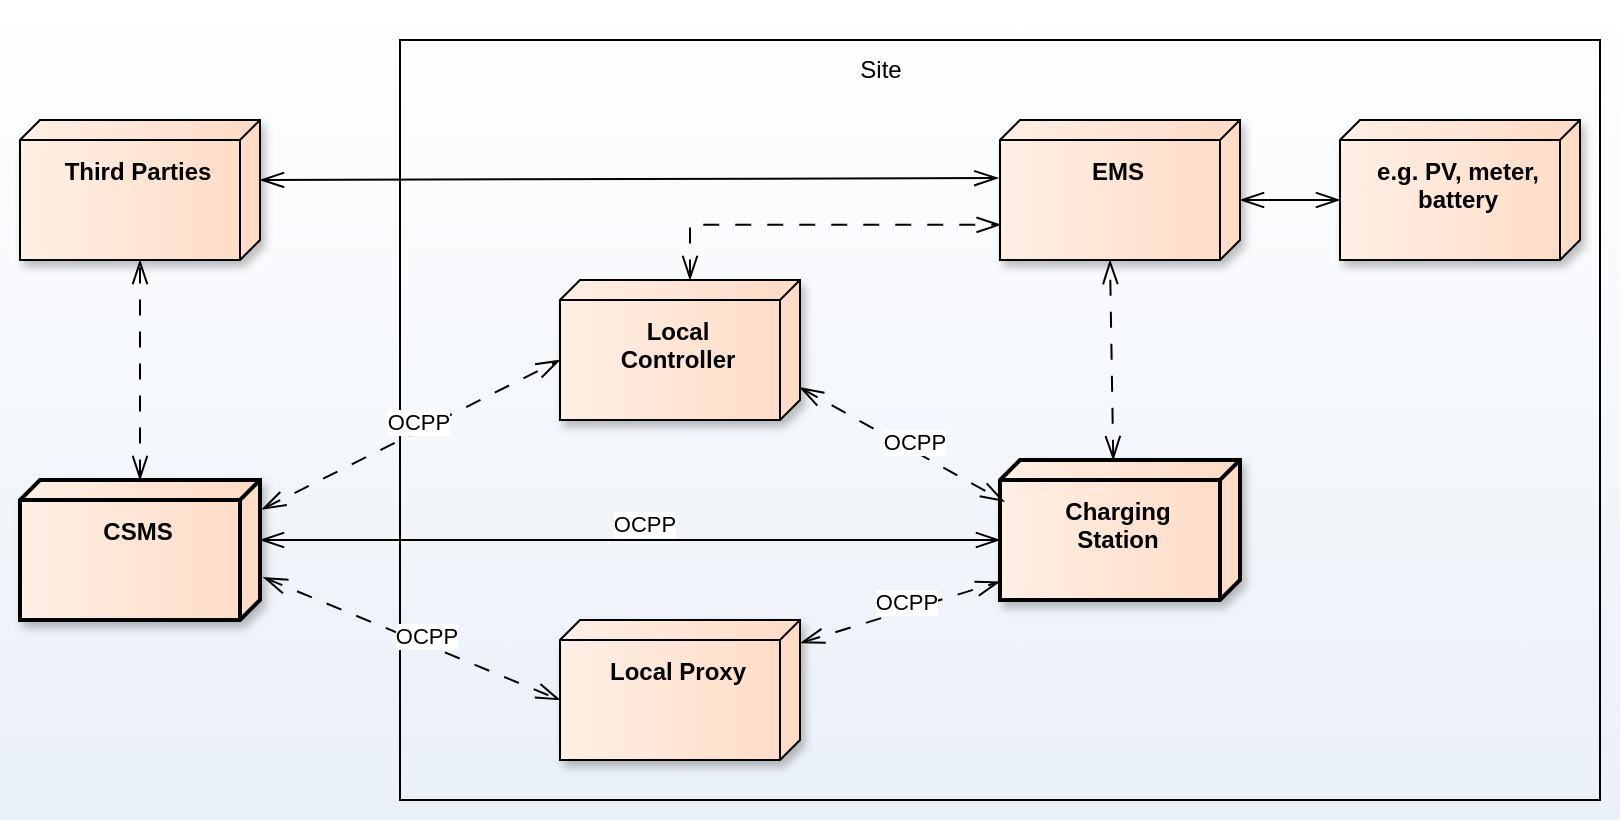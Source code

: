 <mxfile version="24.7.14">
  <diagram name="Page-1" id="9tQ1tSP2HzV1Um7QykBu">
    <mxGraphModel dx="842" dy="715" grid="1" gridSize="10" guides="1" tooltips="1" connect="1" arrows="1" fold="1" page="1" pageScale="1" pageWidth="827" pageHeight="1169" math="0" shadow="0">
      <root>
        <mxCell id="0" />
        <mxCell id="1" parent="0" />
        <mxCell id="xNFxljJ5RuVdKRLmLsRB-26" value="" style="verticalLabelPosition=bottom;verticalAlign=top;html=1;shape=mxgraph.basic.rect;fillColor2=none;strokeWidth=1;size=20;indent=5;strokeColor=none;gradientColor=#eaf0f8;" vertex="1" parent="1">
          <mxGeometry y="20" width="810" height="410" as="geometry" />
        </mxCell>
        <mxCell id="CXf4Stw_9BNjJduYWU0U-9" value="" style="group" parent="1" vertex="1" connectable="0">
          <mxGeometry x="200" y="40" width="600" height="380" as="geometry" />
        </mxCell>
        <mxCell id="CXf4Stw_9BNjJduYWU0U-7" value="" style="verticalLabelPosition=bottom;verticalAlign=top;html=1;shape=mxgraph.basic.rect;fillColor2=none;strokeWidth=1;size=20;indent=5;fillColor=none;horizontal=1;" parent="CXf4Stw_9BNjJduYWU0U-9" vertex="1">
          <mxGeometry width="600" height="380" as="geometry" />
        </mxCell>
        <mxCell id="CXf4Stw_9BNjJduYWU0U-8" value="Site" style="text;html=1;align=center;verticalAlign=middle;resizable=0;points=[];autosize=1;strokeColor=none;fillColor=none;" parent="CXf4Stw_9BNjJduYWU0U-9" vertex="1">
          <mxGeometry x="220" width="40" height="30" as="geometry" />
        </mxCell>
        <mxCell id="xNFxljJ5RuVdKRLmLsRB-1" value="&lt;p&gt;&lt;b&gt;Local&lt;br&gt;Controller&lt;/b&gt;&lt;/p&gt;" style="verticalAlign=top;align=center;spacingTop=0;spacingLeft=10;spacingRight=12;shape=cube;size=10;direction=south;fontStyle=0;html=1;whiteSpace=wrap;fillColor=#FFDBC5;strokeColor=#000000;fillStyle=auto;gradientColor=#FFEFE5;shadow=1;" vertex="1" parent="CXf4Stw_9BNjJduYWU0U-9">
          <mxGeometry x="80" y="120" width="120" height="70" as="geometry" />
        </mxCell>
        <mxCell id="xNFxljJ5RuVdKRLmLsRB-5" value="&lt;p&gt;&lt;b&gt;Charging&lt;br&gt;Station&lt;/b&gt;&lt;/p&gt;" style="verticalAlign=top;align=center;spacingTop=0;spacingLeft=10;spacingRight=12;shape=cube;size=10;direction=south;fontStyle=0;html=1;whiteSpace=wrap;fillColor=#FFDBC5;strokeColor=#000000;fillStyle=auto;gradientColor=#FFEFE5;strokeWidth=2;shadow=1;" vertex="1" parent="CXf4Stw_9BNjJduYWU0U-9">
          <mxGeometry x="300" y="210" width="120" height="70" as="geometry" />
        </mxCell>
        <mxCell id="xNFxljJ5RuVdKRLmLsRB-9" value="&lt;p&gt;&lt;b&gt;Local Proxy&lt;/b&gt;&lt;/p&gt;" style="verticalAlign=top;align=center;spacingTop=0;spacingLeft=10;spacingRight=12;shape=cube;size=10;direction=south;fontStyle=0;html=1;whiteSpace=wrap;fillColor=#FFDBC5;strokeColor=#000000;fillStyle=auto;gradientColor=#FFEFE5;shadow=1;" vertex="1" parent="CXf4Stw_9BNjJduYWU0U-9">
          <mxGeometry x="80" y="290" width="120" height="70" as="geometry" />
        </mxCell>
        <mxCell id="CXf4Stw_9BNjJduYWU0U-6" value="&lt;p&gt;&lt;b&gt;EMS&lt;/b&gt;&lt;/p&gt;" style="verticalAlign=top;align=center;spacingTop=0;spacingLeft=10;spacingRight=12;shape=cube;size=10;direction=south;fontStyle=0;html=1;whiteSpace=wrap;fillColor=#FFDBC5;strokeColor=#000000;fillStyle=auto;gradientColor=#FFEFE5;shadow=1;" parent="CXf4Stw_9BNjJduYWU0U-9" vertex="1">
          <mxGeometry x="300" y="40" width="120" height="70" as="geometry" />
        </mxCell>
        <mxCell id="xNFxljJ5RuVdKRLmLsRB-15" style="rounded=0;orthogonalLoop=1;jettySize=auto;html=1;endArrow=openThin;endFill=0;endSize=10;startSize=10;dashed=1;dashPattern=8 8;startArrow=openThin;startFill=0;entryX=0.749;entryY=0.997;entryDx=0;entryDy=0;entryPerimeter=0;exitX=0;exitY=0;exitDx=0;exitDy=55;exitPerimeter=0;edgeStyle=orthogonalEdgeStyle;" edge="1" parent="CXf4Stw_9BNjJduYWU0U-9" source="xNFxljJ5RuVdKRLmLsRB-1" target="CXf4Stw_9BNjJduYWU0U-6">
          <mxGeometry relative="1" as="geometry">
            <mxPoint x="165.5" y="210" as="sourcePoint" />
            <mxPoint x="314.5" y="135" as="targetPoint" />
          </mxGeometry>
        </mxCell>
        <mxCell id="xNFxljJ5RuVdKRLmLsRB-17" style="rounded=0;orthogonalLoop=1;jettySize=auto;html=1;endArrow=openThin;endFill=0;endSize=10;startSize=10;dashed=1;dashPattern=8 8;startArrow=openThin;startFill=0;entryX=0;entryY=0;entryDx=70;entryDy=65;entryPerimeter=0;exitX=0.001;exitY=0.528;exitDx=0;exitDy=0;exitPerimeter=0;" edge="1" parent="CXf4Stw_9BNjJduYWU0U-9" source="xNFxljJ5RuVdKRLmLsRB-5" target="CXf4Stw_9BNjJduYWU0U-6">
          <mxGeometry relative="1" as="geometry">
            <mxPoint x="251" y="227.5" as="sourcePoint" />
            <mxPoint x="400" y="152.5" as="targetPoint" />
          </mxGeometry>
        </mxCell>
        <mxCell id="xNFxljJ5RuVdKRLmLsRB-19" style="rounded=0;orthogonalLoop=1;jettySize=auto;html=1;endArrow=openThin;endFill=0;endSize=10;startSize=10;dashed=1;dashPattern=8 8;startArrow=openThin;startFill=0;entryX=0.297;entryY=0.982;entryDx=0;entryDy=0;entryPerimeter=0;exitX=0.767;exitY=0.001;exitDx=0;exitDy=0;exitPerimeter=0;" edge="1" parent="CXf4Stw_9BNjJduYWU0U-9" source="xNFxljJ5RuVdKRLmLsRB-1" target="xNFxljJ5RuVdKRLmLsRB-5">
          <mxGeometry relative="1" as="geometry">
            <mxPoint x="-59" y="245" as="sourcePoint" />
            <mxPoint x="90" y="170" as="targetPoint" />
          </mxGeometry>
        </mxCell>
        <mxCell id="xNFxljJ5RuVdKRLmLsRB-20" value="OCPP" style="edgeLabel;html=1;align=center;verticalAlign=middle;resizable=0;points=[];" vertex="1" connectable="0" parent="xNFxljJ5RuVdKRLmLsRB-19">
          <mxGeometry x="0.07" y="4" relative="1" as="geometry">
            <mxPoint as="offset" />
          </mxGeometry>
        </mxCell>
        <mxCell id="xNFxljJ5RuVdKRLmLsRB-21" style="rounded=0;orthogonalLoop=1;jettySize=auto;html=1;endArrow=openThin;endFill=0;endSize=10;startSize=10;dashed=1;dashPattern=8 8;startArrow=openThin;startFill=0;entryX=0.869;entryY=1.001;entryDx=0;entryDy=0;entryPerimeter=0;exitX=0.164;exitY=-0.002;exitDx=0;exitDy=0;exitPerimeter=0;" edge="1" parent="CXf4Stw_9BNjJduYWU0U-9" source="xNFxljJ5RuVdKRLmLsRB-9" target="xNFxljJ5RuVdKRLmLsRB-5">
          <mxGeometry relative="1" as="geometry">
            <mxPoint x="210" y="184" as="sourcePoint" />
            <mxPoint x="312" y="241" as="targetPoint" />
          </mxGeometry>
        </mxCell>
        <mxCell id="xNFxljJ5RuVdKRLmLsRB-22" value="OCPP" style="edgeLabel;html=1;align=center;verticalAlign=middle;resizable=0;points=[];" vertex="1" connectable="0" parent="xNFxljJ5RuVdKRLmLsRB-21">
          <mxGeometry x="0.07" y="4" relative="1" as="geometry">
            <mxPoint as="offset" />
          </mxGeometry>
        </mxCell>
        <mxCell id="xNFxljJ5RuVdKRLmLsRB-23" value="&lt;p&gt;&lt;b&gt;e.g. PV, meter,&lt;br&gt;battery&lt;/b&gt;&lt;/p&gt;" style="verticalAlign=top;align=center;spacingTop=0;spacingLeft=10;spacingRight=12;shape=cube;size=10;direction=south;fontStyle=0;html=1;whiteSpace=wrap;fillColor=#FFDBC5;strokeColor=#000000;fillStyle=auto;gradientColor=#FFEFE5;shadow=1;" vertex="1" parent="CXf4Stw_9BNjJduYWU0U-9">
          <mxGeometry x="470" y="40" width="120" height="70" as="geometry" />
        </mxCell>
        <mxCell id="CXf4Stw_9BNjJduYWU0U-2" value="&lt;p&gt;&lt;b&gt;Third Parties&lt;/b&gt;&lt;/p&gt;" style="verticalAlign=top;align=center;spacingTop=0;spacingLeft=10;spacingRight=12;shape=cube;size=10;direction=south;fontStyle=0;html=1;whiteSpace=wrap;fillColor=#FFDBC5;strokeColor=#000000;fillStyle=auto;gradientColor=#FFEFE5;shadow=1;" parent="1" vertex="1">
          <mxGeometry x="10" y="80" width="120" height="70" as="geometry" />
        </mxCell>
        <mxCell id="CXf4Stw_9BNjJduYWU0U-5" style="edgeStyle=orthogonalEdgeStyle;rounded=0;orthogonalLoop=1;jettySize=auto;html=1;endArrow=openThin;endFill=0;endSize=10;startSize=10;dashed=1;dashPattern=8 8;startArrow=openThin;startFill=0;" parent="1" source="CXf4Stw_9BNjJduYWU0U-3" target="CXf4Stw_9BNjJduYWU0U-2" edge="1">
          <mxGeometry relative="1" as="geometry" />
        </mxCell>
        <mxCell id="CXf4Stw_9BNjJduYWU0U-3" value="&lt;p&gt;&lt;b&gt;CSMS&lt;/b&gt;&lt;/p&gt;" style="verticalAlign=top;align=center;spacingTop=0;spacingLeft=10;spacingRight=12;shape=cube;size=10;direction=south;fontStyle=0;html=1;whiteSpace=wrap;fillColor=#FFDBC5;strokeColor=#000000;fillStyle=auto;gradientColor=#FFEFE5;strokeWidth=2;shadow=1;" parent="1" vertex="1">
          <mxGeometry x="10" y="260" width="120" height="70" as="geometry" />
        </mxCell>
        <mxCell id="xNFxljJ5RuVdKRLmLsRB-3" style="rounded=0;orthogonalLoop=1;jettySize=auto;html=1;endArrow=openThin;endFill=0;endSize=10;startSize=10;dashed=1;dashPattern=8 8;startArrow=openThin;startFill=0;entryX=0;entryY=0;entryDx=40;entryDy=120;entryPerimeter=0;exitX=0.21;exitY=-0.008;exitDx=0;exitDy=0;exitPerimeter=0;" edge="1" parent="1" source="CXf4Stw_9BNjJduYWU0U-3" target="xNFxljJ5RuVdKRLmLsRB-1">
          <mxGeometry relative="1" as="geometry">
            <mxPoint x="140" y="270" as="sourcePoint" />
            <mxPoint x="140" y="160" as="targetPoint" />
          </mxGeometry>
        </mxCell>
        <mxCell id="xNFxljJ5RuVdKRLmLsRB-4" value="OCPP" style="edgeLabel;html=1;align=center;verticalAlign=middle;resizable=0;points=[];" vertex="1" connectable="0" parent="xNFxljJ5RuVdKRLmLsRB-3">
          <mxGeometry x="0.07" y="4" relative="1" as="geometry">
            <mxPoint as="offset" />
          </mxGeometry>
        </mxCell>
        <mxCell id="xNFxljJ5RuVdKRLmLsRB-7" style="rounded=0;orthogonalLoop=1;jettySize=auto;html=1;endArrow=openThin;endFill=0;endSize=10;startSize=10;startArrow=openThin;startFill=0;entryX=0;entryY=0;entryDx=40;entryDy=120;entryPerimeter=0;exitX=0;exitY=0;exitDx=30;exitDy=0;exitPerimeter=0;" edge="1" parent="1" source="CXf4Stw_9BNjJduYWU0U-3" target="xNFxljJ5RuVdKRLmLsRB-5">
          <mxGeometry relative="1" as="geometry">
            <mxPoint x="140" y="300" as="sourcePoint" />
            <mxPoint x="290" y="190" as="targetPoint" />
          </mxGeometry>
        </mxCell>
        <mxCell id="xNFxljJ5RuVdKRLmLsRB-8" value="OCPP" style="edgeLabel;html=1;align=center;verticalAlign=middle;resizable=0;points=[];" vertex="1" connectable="0" parent="xNFxljJ5RuVdKRLmLsRB-7">
          <mxGeometry x="0.07" y="4" relative="1" as="geometry">
            <mxPoint x="-6" y="-4" as="offset" />
          </mxGeometry>
        </mxCell>
        <mxCell id="xNFxljJ5RuVdKRLmLsRB-11" style="rounded=0;orthogonalLoop=1;jettySize=auto;html=1;endArrow=openThin;endFill=0;endSize=10;startSize=10;dashed=1;dashPattern=8 8;startArrow=openThin;startFill=0;exitX=0.695;exitY=-0.014;exitDx=0;exitDy=0;exitPerimeter=0;entryX=0;entryY=0;entryDx=40;entryDy=120;entryPerimeter=0;" edge="1" parent="1" source="CXf4Stw_9BNjJduYWU0U-3" target="xNFxljJ5RuVdKRLmLsRB-9">
          <mxGeometry relative="1" as="geometry">
            <mxPoint x="140" y="300" as="sourcePoint" />
            <mxPoint x="290" y="190" as="targetPoint" />
          </mxGeometry>
        </mxCell>
        <mxCell id="xNFxljJ5RuVdKRLmLsRB-12" value="OCPP" style="edgeLabel;html=1;align=center;verticalAlign=middle;resizable=0;points=[];" vertex="1" connectable="0" parent="xNFxljJ5RuVdKRLmLsRB-11">
          <mxGeometry x="0.07" y="4" relative="1" as="geometry">
            <mxPoint as="offset" />
          </mxGeometry>
        </mxCell>
        <mxCell id="xNFxljJ5RuVdKRLmLsRB-13" style="rounded=0;orthogonalLoop=1;jettySize=auto;html=1;endArrow=openThin;endFill=0;endSize=10;startSize=10;startArrow=openThin;startFill=0;entryX=0.415;entryY=1.007;entryDx=0;entryDy=0;entryPerimeter=0;exitX=0;exitY=0;exitDx=30;exitDy=0;exitPerimeter=0;" edge="1" parent="1" source="CXf4Stw_9BNjJduYWU0U-2" target="CXf4Stw_9BNjJduYWU0U-6">
          <mxGeometry relative="1" as="geometry">
            <mxPoint x="150" y="114.67" as="sourcePoint" />
            <mxPoint x="500" y="114.67" as="targetPoint" />
          </mxGeometry>
        </mxCell>
        <mxCell id="xNFxljJ5RuVdKRLmLsRB-25" style="rounded=0;orthogonalLoop=1;jettySize=auto;html=1;endArrow=openThin;endFill=0;endSize=10;startSize=10;startArrow=openThin;startFill=0;entryX=0;entryY=0;entryDx=40;entryDy=120;entryPerimeter=0;" edge="1" parent="1" target="xNFxljJ5RuVdKRLmLsRB-23">
          <mxGeometry relative="1" as="geometry">
            <mxPoint x="620" y="120" as="sourcePoint" />
            <mxPoint x="509" y="119" as="targetPoint" />
          </mxGeometry>
        </mxCell>
      </root>
    </mxGraphModel>
  </diagram>
</mxfile>
